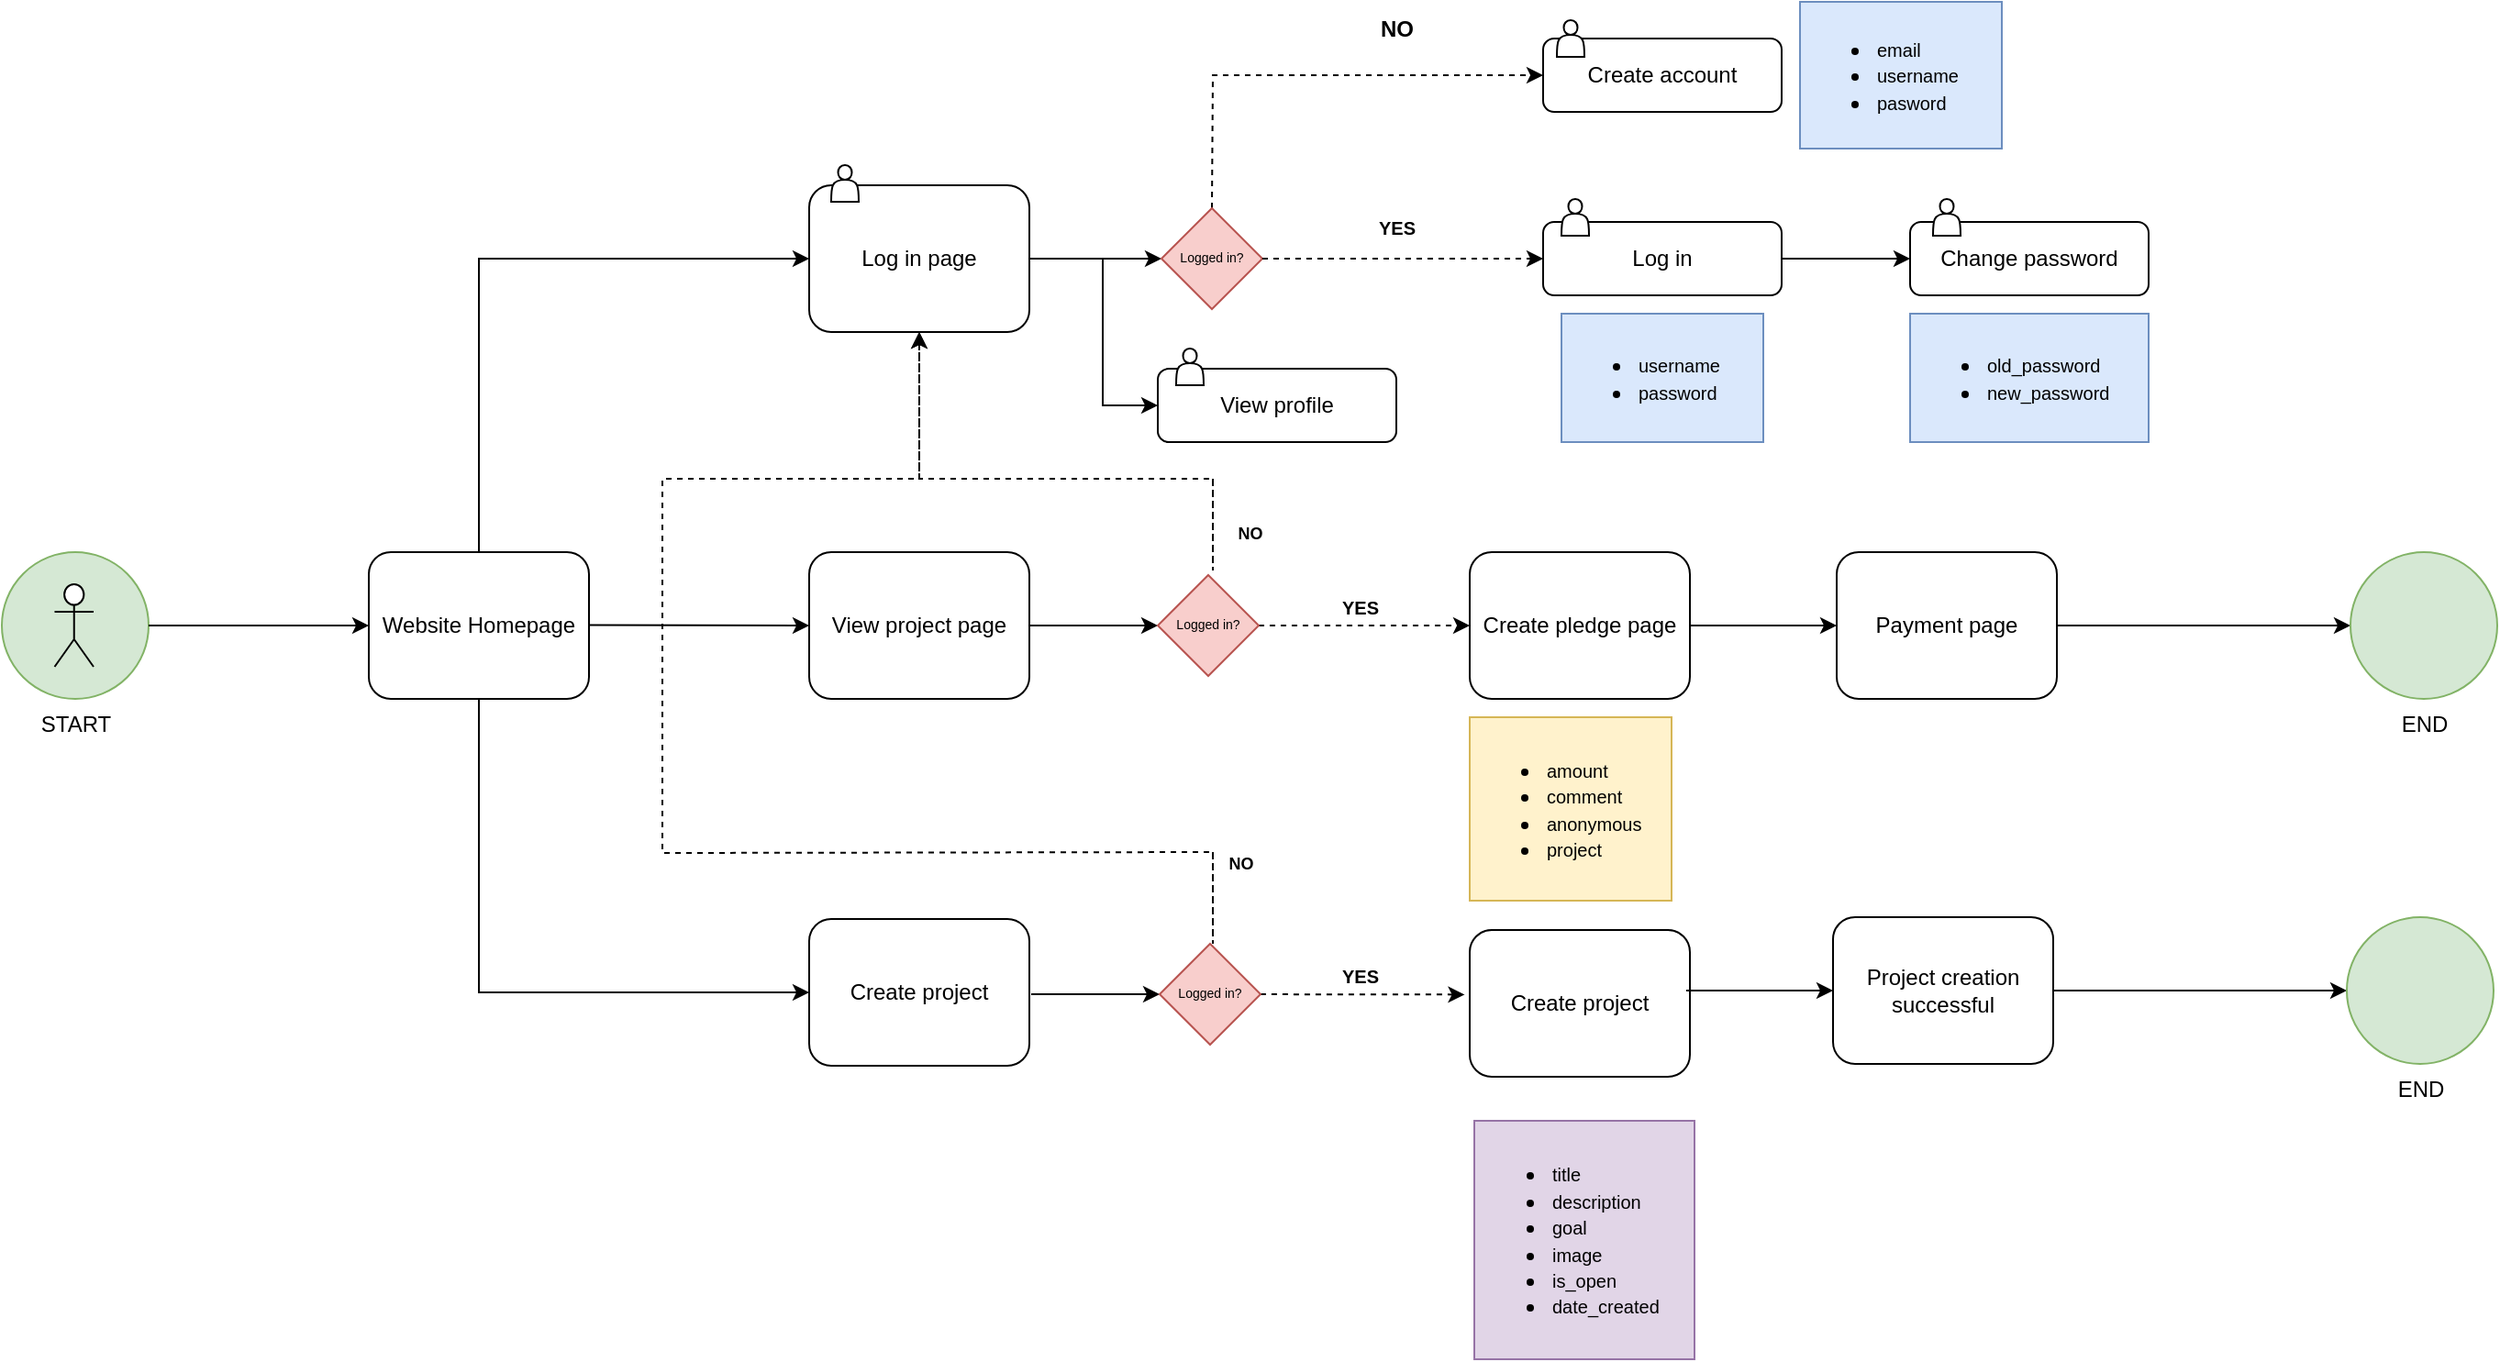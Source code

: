 <mxfile version="20.8.16" type="device"><diagram name="Page-1" id="2a216829-ef6e-dabb-86c1-c78162f3ba2b"><mxGraphModel dx="1756" dy="2471" grid="1" gridSize="10" guides="1" tooltips="1" connect="1" arrows="1" fold="1" page="1" pageScale="1" pageWidth="850" pageHeight="1100" background="none" math="0" shadow="0"><root><mxCell id="0"/><mxCell id="1" parent="0"/><mxCell id="7a84cebc1def654-1" value="START" style="shape=mxgraph.bpmn.shape;html=1;verticalLabelPosition=bottom;labelBackgroundColor=#ffffff;verticalAlign=top;perimeter=ellipsePerimeter;outline=standard;symbol=general;fillColor=#d5e8d4;strokeColor=#82b366;" parent="1" vertex="1"><mxGeometry x="80" y="480" width="80" height="80" as="geometry"/></mxCell><mxCell id="7a84cebc1def654-8" value="Website Homepage" style="shape=ext;rounded=1;html=1;whiteSpace=wrap;" parent="1" vertex="1"><mxGeometry x="280" y="480" width="120" height="80" as="geometry"/></mxCell><mxCell id="7a84cebc1def654-36" style="rounded=0;html=1;jettySize=auto;orthogonalLoop=1;entryX=0;entryY=0.5;entryDx=0;entryDy=0;" parent="1" target="7a84cebc1def654-8" edge="1"><mxGeometry relative="1" as="geometry"><mxPoint x="160" y="520" as="sourcePoint"/><mxPoint x="270" y="520" as="targetPoint"/></mxGeometry></mxCell><mxCell id="DEMZU-FmF80qS1-1DezS-3" style="rounded=0;html=1;jettySize=auto;orthogonalLoop=1;entryX=0;entryY=0.5;entryDx=0;entryDy=0;" edge="1" parent="1" target="DEMZU-FmF80qS1-1DezS-6"><mxGeometry relative="1" as="geometry"><mxPoint x="400" y="519.75" as="sourcePoint"/><mxPoint x="510" y="519.75" as="targetPoint"/></mxGeometry></mxCell><mxCell id="DEMZU-FmF80qS1-1DezS-33" value="" style="edgeStyle=none;rounded=0;orthogonalLoop=1;jettySize=auto;html=1;fontSize=10;" edge="1" parent="1" source="DEMZU-FmF80qS1-1DezS-6"><mxGeometry relative="1" as="geometry"><mxPoint x="710" y="520" as="targetPoint"/></mxGeometry></mxCell><mxCell id="DEMZU-FmF80qS1-1DezS-6" value="View project page" style="html=1;whiteSpace=wrap;rounded=1;" vertex="1" parent="1"><mxGeometry x="520" y="480" width="120" height="80" as="geometry"/></mxCell><mxCell id="DEMZU-FmF80qS1-1DezS-8" style="edgeStyle=orthogonalEdgeStyle;rounded=0;html=1;jettySize=auto;orthogonalLoop=1;entryX=0;entryY=0.5;entryDx=0;entryDy=0;exitX=0.5;exitY=0;exitDx=0;exitDy=0;" edge="1" parent="1" source="7a84cebc1def654-8" target="DEMZU-FmF80qS1-1DezS-10"><mxGeometry relative="1" as="geometry"><Array as="points"><mxPoint x="340" y="320"/></Array><mxPoint x="279.997" y="480.997" as="sourcePoint"/><mxPoint x="459.96" y="280" as="targetPoint"/></mxGeometry></mxCell><mxCell id="DEMZU-FmF80qS1-1DezS-19" style="edgeStyle=none;rounded=0;orthogonalLoop=1;jettySize=auto;html=1;entryX=0;entryY=0.5;entryDx=0;entryDy=0;" edge="1" parent="1" source="DEMZU-FmF80qS1-1DezS-10" target="DEMZU-FmF80qS1-1DezS-17"><mxGeometry relative="1" as="geometry"><Array as="points"><mxPoint x="680" y="320"/><mxPoint x="680" y="400"/></Array></mxGeometry></mxCell><mxCell id="DEMZU-FmF80qS1-1DezS-29" value="" style="edgeStyle=none;rounded=0;orthogonalLoop=1;jettySize=auto;html=1;entryX=0;entryY=0.5;entryDx=0;entryDy=0;" edge="1" parent="1" source="DEMZU-FmF80qS1-1DezS-10" target="DEMZU-FmF80qS1-1DezS-47"><mxGeometry relative="1" as="geometry"/></mxCell><mxCell id="DEMZU-FmF80qS1-1DezS-10" value="Log in page" style="html=1;whiteSpace=wrap;rounded=1;" vertex="1" parent="1"><mxGeometry x="520" y="280" width="120" height="80" as="geometry"/></mxCell><mxCell id="DEMZU-FmF80qS1-1DezS-12" style="edgeStyle=orthogonalEdgeStyle;rounded=0;html=1;jettySize=auto;orthogonalLoop=1;" edge="1" parent="1"><mxGeometry relative="1" as="geometry"><Array as="points"><mxPoint x="340" y="720"/><mxPoint x="520" y="720"/></Array><mxPoint x="339.997" y="560.007" as="sourcePoint"/><mxPoint x="520" y="720" as="targetPoint"/></mxGeometry></mxCell><mxCell id="DEMZU-FmF80qS1-1DezS-13" value="Create project" style="html=1;whiteSpace=wrap;rounded=1;" vertex="1" parent="1"><mxGeometry x="520" y="680" width="120" height="80" as="geometry"/></mxCell><mxCell id="DEMZU-FmF80qS1-1DezS-17" value="View profile" style="html=1;whiteSpace=wrap;rounded=1;" vertex="1" parent="1"><mxGeometry x="710" y="380" width="130" height="40" as="geometry"/></mxCell><mxCell id="DEMZU-FmF80qS1-1DezS-20" value="Create account" style="html=1;whiteSpace=wrap;rounded=1;" vertex="1" parent="1"><mxGeometry x="920" y="200" width="130" height="40" as="geometry"/></mxCell><mxCell id="DEMZU-FmF80qS1-1DezS-50" value="" style="edgeStyle=none;rounded=0;orthogonalLoop=1;jettySize=auto;html=1;fontSize=9;fontColor=#EA6B66;" edge="1" parent="1" source="DEMZU-FmF80qS1-1DezS-26" target="DEMZU-FmF80qS1-1DezS-36"><mxGeometry relative="1" as="geometry"/></mxCell><mxCell id="DEMZU-FmF80qS1-1DezS-26" value="Log in" style="html=1;whiteSpace=wrap;rounded=1;" vertex="1" parent="1"><mxGeometry x="920" y="300" width="130" height="40" as="geometry"/></mxCell><mxCell id="DEMZU-FmF80qS1-1DezS-30" value="&lt;ul&gt;&lt;li&gt;&lt;div align=&quot;left&quot;&gt;&lt;font style=&quot;font-size: 10px;&quot;&gt;username&lt;/font&gt;&lt;/div&gt;&lt;/li&gt;&lt;li&gt;&lt;font style=&quot;font-size: 10px;&quot;&gt;password&lt;br&gt;&lt;/font&gt;&lt;/li&gt;&lt;/ul&gt;" style="text;html=1;align=left;verticalAlign=middle;resizable=0;points=[];autosize=1;strokeColor=#6c8ebf;fillColor=#dae8fc;" vertex="1" parent="1"><mxGeometry x="930" y="350" width="110" height="70" as="geometry"/></mxCell><mxCell id="DEMZU-FmF80qS1-1DezS-31" value="&lt;ul&gt;&lt;li&gt;&lt;div align=&quot;left&quot;&gt;&lt;font style=&quot;font-size: 10px;&quot;&gt;email&lt;/font&gt;&lt;/div&gt;&lt;/li&gt;&lt;li&gt;&lt;div align=&quot;left&quot;&gt;&lt;font style=&quot;font-size: 10px;&quot;&gt;username&lt;/font&gt;&lt;/div&gt;&lt;/li&gt;&lt;li&gt;&lt;font style=&quot;font-size: 10px;&quot;&gt;pasword&lt;br&gt;&lt;/font&gt;&lt;/li&gt;&lt;/ul&gt;" style="text;html=1;align=left;verticalAlign=middle;resizable=0;points=[];autosize=1;strokeColor=#6c8ebf;fillColor=#dae8fc;" vertex="1" parent="1"><mxGeometry x="1060" y="180" width="110" height="80" as="geometry"/></mxCell><mxCell id="DEMZU-FmF80qS1-1DezS-45" value="" style="edgeStyle=none;rounded=0;orthogonalLoop=1;jettySize=auto;html=1;fontSize=9;fontColor=#EA6B66;entryX=0;entryY=0.5;entryDx=0;entryDy=0;dashed=1;" edge="1" parent="1" source="DEMZU-FmF80qS1-1DezS-34" target="DEMZU-FmF80qS1-1DezS-46"><mxGeometry relative="1" as="geometry"/></mxCell><mxCell id="DEMZU-FmF80qS1-1DezS-34" value="&lt;div style=&quot;font-size: 7px;&quot; align=&quot;center&quot;&gt;Logged in?&lt;br&gt;&lt;/div&gt;" style="rhombus;whiteSpace=wrap;html=1;strokeColor=#b85450;fontSize=10;fillColor=#f8cecc;" vertex="1" parent="1"><mxGeometry x="710" y="492.5" width="55" height="55" as="geometry"/></mxCell><mxCell id="DEMZU-FmF80qS1-1DezS-36" value="Change password" style="html=1;whiteSpace=wrap;rounded=1;" vertex="1" parent="1"><mxGeometry x="1120" y="300" width="130" height="40" as="geometry"/></mxCell><mxCell id="DEMZU-FmF80qS1-1DezS-38" value="&lt;b&gt;&lt;font style=&quot;font-size: 9px;&quot;&gt;NO&lt;/font&gt;&lt;/b&gt;" style="text;html=1;align=center;verticalAlign=middle;resizable=0;points=[];autosize=1;strokeColor=none;fillColor=none;fontSize=7;" vertex="1" parent="1"><mxGeometry x="740" y="460" width="40" height="20" as="geometry"/></mxCell><mxCell id="DEMZU-FmF80qS1-1DezS-41" value="" style="edgeStyle=none;rounded=0;orthogonalLoop=1;jettySize=auto;html=1;fontSize=10;entryX=0.5;entryY=1;entryDx=0;entryDy=0;dashed=1;" edge="1" parent="1" target="DEMZU-FmF80qS1-1DezS-10"><mxGeometry relative="1" as="geometry"><mxPoint x="740" y="440" as="sourcePoint"/><mxPoint x="560" y="439.58" as="targetPoint"/><Array as="points"><mxPoint x="740" y="490"/><mxPoint x="740" y="440"/><mxPoint x="710" y="440"/><mxPoint x="580" y="440"/></Array></mxGeometry></mxCell><mxCell id="DEMZU-FmF80qS1-1DezS-44" value="&lt;b&gt;YES&lt;/b&gt;" style="text;html=1;align=center;verticalAlign=middle;resizable=0;points=[];autosize=1;strokeColor=none;fillColor=none;fontSize=7;" vertex="1" parent="1"><mxGeometry x="890" y="510" width="40" height="20" as="geometry"/></mxCell><mxCell id="DEMZU-FmF80qS1-1DezS-56" value="" style="edgeStyle=none;rounded=0;orthogonalLoop=1;jettySize=auto;html=1;fontSize=10;fontColor=#EA6B66;" edge="1" parent="1" source="DEMZU-FmF80qS1-1DezS-46" target="DEMZU-FmF80qS1-1DezS-55"><mxGeometry relative="1" as="geometry"/></mxCell><mxCell id="DEMZU-FmF80qS1-1DezS-46" value="Create pledge page" style="html=1;whiteSpace=wrap;rounded=1;" vertex="1" parent="1"><mxGeometry x="880" y="480" width="120" height="80" as="geometry"/></mxCell><mxCell id="DEMZU-FmF80qS1-1DezS-51" style="edgeStyle=none;rounded=0;orthogonalLoop=1;jettySize=auto;html=1;exitX=0.5;exitY=0;exitDx=0;exitDy=0;entryX=0;entryY=0.5;entryDx=0;entryDy=0;fontSize=9;fontColor=#EA6B66;dashed=1;" edge="1" parent="1" source="DEMZU-FmF80qS1-1DezS-47" target="DEMZU-FmF80qS1-1DezS-20"><mxGeometry relative="1" as="geometry"><Array as="points"><mxPoint x="740" y="220"/></Array></mxGeometry></mxCell><mxCell id="DEMZU-FmF80qS1-1DezS-47" value="&lt;div style=&quot;font-size: 7px;&quot; align=&quot;center&quot;&gt;Logged in?&lt;br&gt;&lt;/div&gt;" style="rhombus;whiteSpace=wrap;html=1;strokeColor=#b85450;fontSize=10;fillColor=#f8cecc;" vertex="1" parent="1"><mxGeometry x="712" y="292.5" width="55" height="55" as="geometry"/></mxCell><mxCell id="DEMZU-FmF80qS1-1DezS-48" style="edgeStyle=none;rounded=0;orthogonalLoop=1;jettySize=auto;html=1;exitX=1;exitY=0.5;exitDx=0;exitDy=0;fontSize=9;fontColor=#EA6B66;entryX=0;entryY=0.5;entryDx=0;entryDy=0;dashed=1;" edge="1" parent="1" source="DEMZU-FmF80qS1-1DezS-47" target="DEMZU-FmF80qS1-1DezS-26"><mxGeometry relative="1" as="geometry"><mxPoint x="840" y="320" as="targetPoint"/></mxGeometry></mxCell><mxCell id="DEMZU-FmF80qS1-1DezS-49" value="&lt;font style=&quot;font-size: 10px;&quot;&gt;&lt;b&gt;YES&lt;/b&gt;&lt;/font&gt;" style="text;html=1;align=center;verticalAlign=middle;resizable=0;points=[];autosize=1;strokeColor=none;fillColor=none;fontSize=7;" vertex="1" parent="1"><mxGeometry x="820" y="287.5" width="40" height="30" as="geometry"/></mxCell><mxCell id="DEMZU-FmF80qS1-1DezS-52" value="&lt;b&gt;&lt;font style=&quot;font-size: 12px;&quot;&gt;NO&lt;/font&gt;&lt;/b&gt;" style="text;html=1;align=center;verticalAlign=middle;resizable=0;points=[];autosize=1;strokeColor=none;fillColor=none;fontSize=7;" vertex="1" parent="1"><mxGeometry x="820" y="180" width="40" height="30" as="geometry"/></mxCell><mxCell id="DEMZU-FmF80qS1-1DezS-53" value="&lt;ul&gt;&lt;li&gt;&lt;div align=&quot;left&quot;&gt;&lt;font style=&quot;font-size: 10px;&quot;&gt;old_password&lt;/font&gt;&lt;/div&gt;&lt;/li&gt;&lt;li&gt;&lt;font style=&quot;font-size: 10px;&quot;&gt;new_password&lt;br&gt;&lt;/font&gt;&lt;/li&gt;&lt;/ul&gt;" style="text;html=1;align=left;verticalAlign=middle;resizable=0;points=[];autosize=1;strokeColor=#6c8ebf;fillColor=#dae8fc;" vertex="1" parent="1"><mxGeometry x="1120" y="350" width="130" height="70" as="geometry"/></mxCell><mxCell id="DEMZU-FmF80qS1-1DezS-54" value="&lt;font style=&quot;font-size: 10px;&quot;&gt;&lt;b&gt;YES&lt;/b&gt;&lt;/font&gt;" style="text;html=1;align=center;verticalAlign=middle;resizable=0;points=[];autosize=1;strokeColor=none;fillColor=none;fontSize=7;" vertex="1" parent="1"><mxGeometry x="800" y="495" width="40" height="30" as="geometry"/></mxCell><mxCell id="DEMZU-FmF80qS1-1DezS-63" style="edgeStyle=none;rounded=0;orthogonalLoop=1;jettySize=auto;html=1;entryX=0;entryY=0.5;entryDx=0;entryDy=0;fontSize=10;fontColor=#EA6B66;" edge="1" parent="1" source="DEMZU-FmF80qS1-1DezS-55" target="DEMZU-FmF80qS1-1DezS-59"><mxGeometry relative="1" as="geometry"/></mxCell><mxCell id="DEMZU-FmF80qS1-1DezS-55" value="Payment page" style="html=1;whiteSpace=wrap;rounded=1;" vertex="1" parent="1"><mxGeometry x="1080" y="480" width="120" height="80" as="geometry"/></mxCell><mxCell id="DEMZU-FmF80qS1-1DezS-57" value="" style="shape=umlActor;verticalLabelPosition=bottom;verticalAlign=top;html=1;outlineConnect=0;strokeColor=default;fontSize=10;fontColor=#EA6B66;fillColor=default;" vertex="1" parent="1"><mxGeometry x="108.75" y="497.5" width="21.25" height="45" as="geometry"/></mxCell><mxCell id="DEMZU-FmF80qS1-1DezS-59" value="END" style="shape=mxgraph.bpmn.shape;html=1;verticalLabelPosition=bottom;labelBackgroundColor=#ffffff;verticalAlign=top;perimeter=ellipsePerimeter;outline=standard;symbol=general;fillColor=#d5e8d4;strokeColor=#82b366;" vertex="1" parent="1"><mxGeometry x="1360" y="480" width="80" height="80" as="geometry"/></mxCell><mxCell id="DEMZU-FmF80qS1-1DezS-62" value="&lt;ul&gt;&lt;li&gt;&lt;div align=&quot;left&quot;&gt;&lt;font style=&quot;font-size: 10px;&quot;&gt;amount&lt;/font&gt;&lt;/div&gt;&lt;/li&gt;&lt;li&gt;&lt;font style=&quot;font-size: 10px;&quot;&gt;comment&lt;/font&gt;&lt;/li&gt;&lt;li&gt;&lt;font style=&quot;font-size: 10px;&quot;&gt;anonymous&lt;/font&gt;&lt;/li&gt;&lt;li&gt;&lt;font style=&quot;font-size: 10px;&quot;&gt;project&lt;br&gt;&lt;/font&gt;&lt;/li&gt;&lt;/ul&gt;" style="text;html=1;align=left;verticalAlign=middle;resizable=0;points=[];autosize=1;strokeColor=#d6b656;fillColor=#fff2cc;" vertex="1" parent="1"><mxGeometry x="880" y="570" width="110" height="100" as="geometry"/></mxCell><mxCell id="DEMZU-FmF80qS1-1DezS-65" value="" style="shape=image;html=1;verticalAlign=top;verticalLabelPosition=bottom;labelBackgroundColor=#ffffff;imageAspect=0;aspect=fixed;image=https://cdn4.iconfinder.com/data/icons/aiga-symbol-signs/441/aiga_cashier-128.png;strokeColor=default;fontSize=10;fontColor=#EA6B66;fillColor=default;" vertex="1" parent="1"><mxGeometry x="890" y="470" width="20" height="20" as="geometry"/></mxCell><mxCell id="DEMZU-FmF80qS1-1DezS-68" value="" style="shape=actor;whiteSpace=wrap;html=1;strokeColor=default;fontSize=10;fontColor=#EA6B66;fillColor=default;" vertex="1" parent="1"><mxGeometry x="930" y="287.5" width="15" height="20" as="geometry"/></mxCell><mxCell id="DEMZU-FmF80qS1-1DezS-72" value="" style="shape=actor;whiteSpace=wrap;html=1;strokeColor=default;fontSize=10;fontColor=#EA6B66;fillColor=default;" vertex="1" parent="1"><mxGeometry x="927.5" y="190" width="15" height="20" as="geometry"/></mxCell><mxCell id="DEMZU-FmF80qS1-1DezS-73" value="" style="shape=actor;whiteSpace=wrap;html=1;strokeColor=default;fontSize=10;fontColor=#EA6B66;fillColor=default;" vertex="1" parent="1"><mxGeometry x="532" y="269" width="15" height="20" as="geometry"/></mxCell><mxCell id="DEMZU-FmF80qS1-1DezS-75" value="" style="shape=actor;whiteSpace=wrap;html=1;strokeColor=default;fontSize=10;fontColor=#EA6B66;fillColor=default;" vertex="1" parent="1"><mxGeometry x="720" y="369" width="15" height="20" as="geometry"/></mxCell><mxCell id="DEMZU-FmF80qS1-1DezS-77" value="" style="shape=actor;whiteSpace=wrap;html=1;strokeColor=default;fontSize=10;fontColor=#EA6B66;fillColor=default;" vertex="1" parent="1"><mxGeometry x="1132.5" y="287.5" width="15" height="20" as="geometry"/></mxCell><mxCell id="DEMZU-FmF80qS1-1DezS-84" value="" style="shape=image;html=1;verticalAlign=top;verticalLabelPosition=bottom;labelBackgroundColor=#ffffff;imageAspect=0;aspect=fixed;image=https://cdn0.iconfinder.com/data/icons/google-material-design-3-0/48/ic_done_48px-128.png;strokeColor=default;fontSize=10;fontColor=#EA6B66;fillColor=default;" vertex="1" parent="1"><mxGeometry x="1375" y="495" width="50" height="50" as="geometry"/></mxCell><mxCell id="DEMZU-FmF80qS1-1DezS-94" value="" style="edgeStyle=none;rounded=0;orthogonalLoop=1;jettySize=auto;html=1;fontSize=10;" edge="1" parent="1"><mxGeometry relative="1" as="geometry"><mxPoint x="641" y="721" as="sourcePoint"/><mxPoint x="711" y="721" as="targetPoint"/></mxGeometry></mxCell><mxCell id="DEMZU-FmF80qS1-1DezS-95" value="" style="edgeStyle=none;rounded=0;orthogonalLoop=1;jettySize=auto;html=1;fontSize=9;fontColor=#EA6B66;dashed=1;entryX=-0.023;entryY=0.44;entryDx=0;entryDy=0;entryPerimeter=0;" edge="1" parent="1" source="DEMZU-FmF80qS1-1DezS-96" target="DEMZU-FmF80qS1-1DezS-107"><mxGeometry relative="1" as="geometry"><mxPoint x="850" y="721" as="targetPoint"/></mxGeometry></mxCell><mxCell id="DEMZU-FmF80qS1-1DezS-96" value="&lt;div style=&quot;font-size: 7px;&quot; align=&quot;center&quot;&gt;Logged in?&lt;br&gt;&lt;/div&gt;" style="rhombus;whiteSpace=wrap;html=1;strokeColor=#b85450;fontSize=10;fillColor=#f8cecc;" vertex="1" parent="1"><mxGeometry x="711" y="693.5" width="55" height="55" as="geometry"/></mxCell><mxCell id="DEMZU-FmF80qS1-1DezS-97" value="&lt;font style=&quot;font-size: 10px;&quot;&gt;&lt;b&gt;YES&lt;/b&gt;&lt;/font&gt;" style="text;html=1;align=center;verticalAlign=middle;resizable=0;points=[];autosize=1;strokeColor=none;fillColor=none;fontSize=7;" vertex="1" parent="1"><mxGeometry x="800" y="696" width="40" height="30" as="geometry"/></mxCell><mxCell id="DEMZU-FmF80qS1-1DezS-98" value="" style="edgeStyle=none;rounded=0;orthogonalLoop=1;jettySize=auto;html=1;fontSize=10;dashed=1;entryX=0.5;entryY=1;entryDx=0;entryDy=0;" edge="1" parent="1" target="DEMZU-FmF80qS1-1DezS-10"><mxGeometry relative="1" as="geometry"><mxPoint x="740" y="643.5" as="sourcePoint"/><mxPoint x="580" y="370" as="targetPoint"/><Array as="points"><mxPoint x="740" y="693.5"/><mxPoint x="740" y="643.5"/><mxPoint x="440" y="644"/><mxPoint x="440" y="440"/><mxPoint x="510" y="440"/><mxPoint x="580" y="440"/></Array></mxGeometry></mxCell><mxCell id="DEMZU-FmF80qS1-1DezS-100" value="&lt;b&gt;&lt;font style=&quot;font-size: 9px;&quot;&gt;NO&lt;/font&gt;&lt;/b&gt;" style="text;html=1;align=center;verticalAlign=middle;resizable=0;points=[];autosize=1;strokeColor=none;fillColor=none;fontSize=7;" vertex="1" parent="1"><mxGeometry x="735" y="640" width="40" height="20" as="geometry"/></mxCell><mxCell id="DEMZU-FmF80qS1-1DezS-103" value="" style="shape=image;html=1;verticalAlign=top;verticalLabelPosition=bottom;labelBackgroundColor=#ffffff;imageAspect=0;aspect=fixed;image=https://cdn2.iconfinder.com/data/icons/essential-web-5/50/note-short-reminder-memo-brief-128.png;strokeColor=default;fontSize=10;fontColor=#EA6B66;fillColor=default;" vertex="1" parent="1"><mxGeometry x="527" y="470" width="20" height="20" as="geometry"/></mxCell><mxCell id="DEMZU-FmF80qS1-1DezS-105" value="" style="shape=image;html=1;verticalAlign=top;verticalLabelPosition=bottom;labelBackgroundColor=#ffffff;imageAspect=0;aspect=fixed;image=https://cdn2.iconfinder.com/data/icons/essential-web-5/50/note-short-reminder-memo-brief-128.png;strokeColor=default;fontSize=10;fontColor=#EA6B66;fillColor=default;" vertex="1" parent="1"><mxGeometry x="527" y="670" width="20" height="20" as="geometry"/></mxCell><mxCell id="DEMZU-FmF80qS1-1DezS-107" value="Create project" style="html=1;whiteSpace=wrap;rounded=1;" vertex="1" parent="1"><mxGeometry x="880" y="686" width="120" height="80" as="geometry"/></mxCell><mxCell id="DEMZU-FmF80qS1-1DezS-108" value="" style="shape=image;html=1;verticalAlign=top;verticalLabelPosition=bottom;labelBackgroundColor=#ffffff;imageAspect=0;aspect=fixed;image=https://cdn2.iconfinder.com/data/icons/essential-web-5/50/note-short-reminder-memo-brief-128.png;strokeColor=default;fontSize=10;fontColor=#EA6B66;fillColor=default;" vertex="1" parent="1"><mxGeometry x="887" y="676" width="20" height="20" as="geometry"/></mxCell><mxCell id="DEMZU-FmF80qS1-1DezS-109" value="&lt;ul&gt;&lt;li&gt;&lt;div align=&quot;left&quot;&gt;&lt;font style=&quot;font-size: 10px;&quot;&gt;title&lt;/font&gt;&lt;/div&gt;&lt;/li&gt;&lt;li&gt;&lt;font style=&quot;font-size: 10px;&quot;&gt;description&lt;/font&gt;&lt;/li&gt;&lt;li&gt;&lt;font style=&quot;font-size: 10px;&quot;&gt;goal&lt;/font&gt;&lt;/li&gt;&lt;li&gt;&lt;font style=&quot;font-size: 10px;&quot;&gt;image&lt;/font&gt;&lt;/li&gt;&lt;li&gt;&lt;font style=&quot;font-size: 10px;&quot;&gt;is_open&lt;/font&gt;&lt;/li&gt;&lt;li&gt;&lt;font style=&quot;font-size: 10px;&quot;&gt;date_created&lt;br&gt;&lt;/font&gt;&lt;/li&gt;&lt;/ul&gt;" style="text;html=1;align=left;verticalAlign=middle;resizable=0;points=[];autosize=1;strokeColor=#9673a6;fillColor=#e1d5e7;" vertex="1" parent="1"><mxGeometry x="882.5" y="790" width="120" height="130" as="geometry"/></mxCell><mxCell id="DEMZU-FmF80qS1-1DezS-118" value="" style="edgeStyle=none;rounded=0;orthogonalLoop=1;jettySize=auto;html=1;fontSize=10;fontColor=#EA6B66;" edge="1" parent="1" target="DEMZU-FmF80qS1-1DezS-120"><mxGeometry relative="1" as="geometry"><mxPoint x="998" y="719" as="sourcePoint"/></mxGeometry></mxCell><mxCell id="DEMZU-FmF80qS1-1DezS-119" style="edgeStyle=none;rounded=0;orthogonalLoop=1;jettySize=auto;html=1;entryX=0;entryY=0.5;entryDx=0;entryDy=0;fontSize=10;fontColor=#EA6B66;" edge="1" parent="1" source="DEMZU-FmF80qS1-1DezS-120" target="DEMZU-FmF80qS1-1DezS-121"><mxGeometry relative="1" as="geometry"/></mxCell><mxCell id="DEMZU-FmF80qS1-1DezS-120" value="Project creation successful" style="html=1;whiteSpace=wrap;rounded=1;" vertex="1" parent="1"><mxGeometry x="1078" y="679" width="120" height="80" as="geometry"/></mxCell><mxCell id="DEMZU-FmF80qS1-1DezS-121" value="END" style="shape=mxgraph.bpmn.shape;html=1;verticalLabelPosition=bottom;labelBackgroundColor=#ffffff;verticalAlign=top;perimeter=ellipsePerimeter;outline=standard;symbol=general;fillColor=#d5e8d4;strokeColor=#82b366;" vertex="1" parent="1"><mxGeometry x="1358" y="679" width="80" height="80" as="geometry"/></mxCell><mxCell id="DEMZU-FmF80qS1-1DezS-122" value="" style="shape=image;html=1;verticalAlign=top;verticalLabelPosition=bottom;labelBackgroundColor=#ffffff;imageAspect=0;aspect=fixed;image=https://cdn0.iconfinder.com/data/icons/google-material-design-3-0/48/ic_done_48px-128.png;strokeColor=default;fontSize=10;fontColor=#EA6B66;fillColor=default;" vertex="1" parent="1"><mxGeometry x="1373" y="694" width="50" height="50" as="geometry"/></mxCell></root></mxGraphModel></diagram></mxfile>